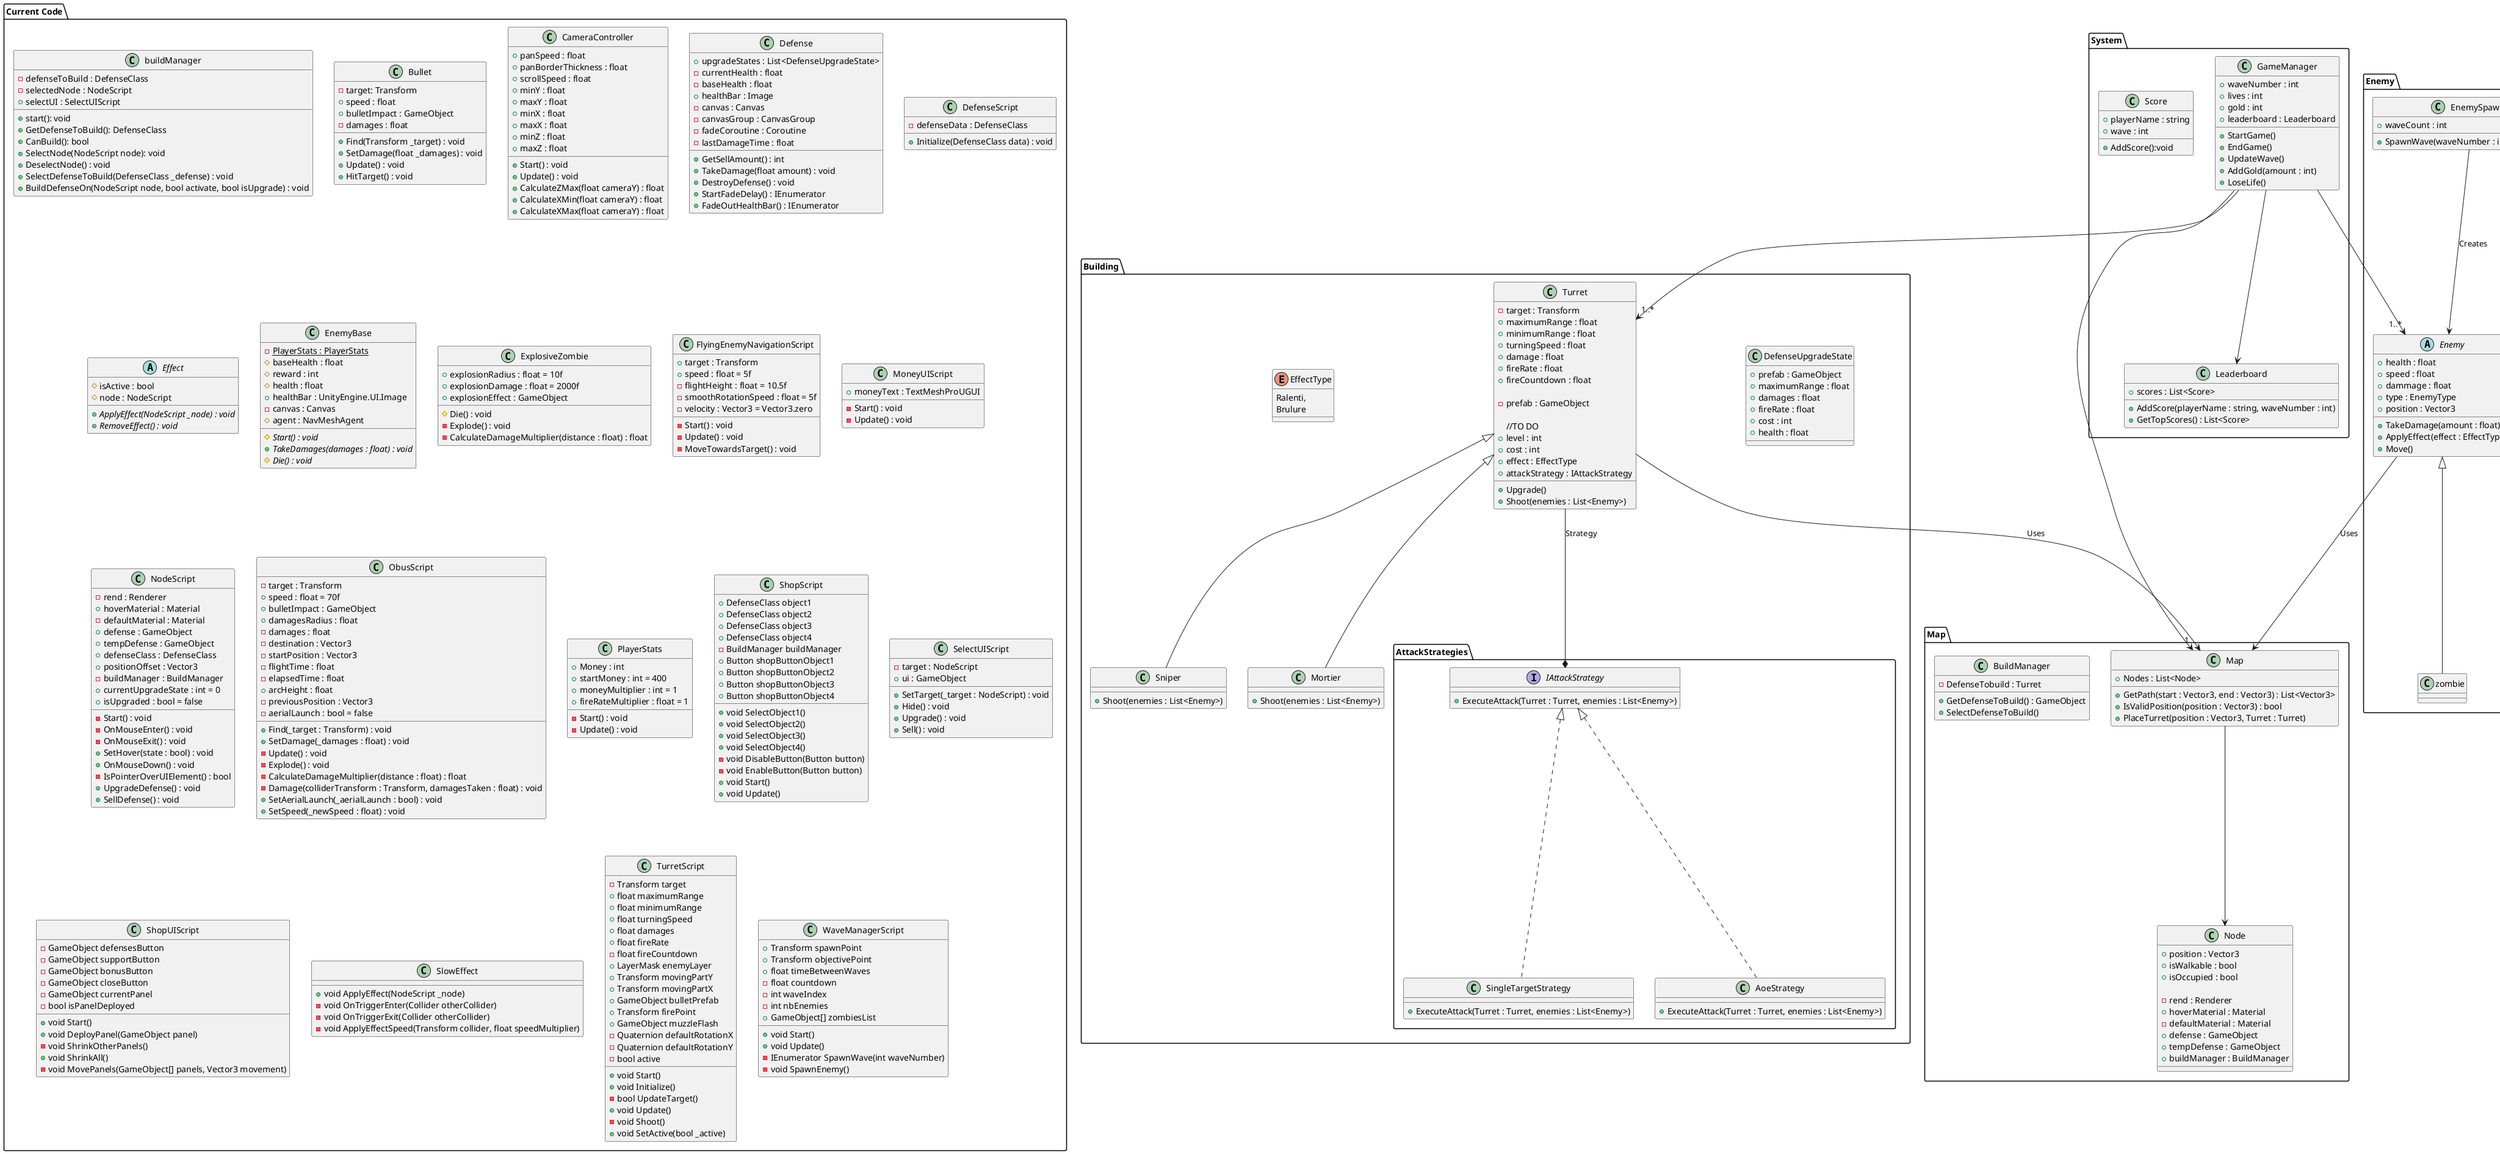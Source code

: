 ﻿@startuml "TurretDefense"

package "System" {
    class GameManager {
        + waveNumber : int
        + lives : int
        + gold : int
        + leaderboard : Leaderboard
        + StartGame()
        + EndGame()
        + UpdateWave()
        + AddGold(amount : int)
        + LoseLife()
    }

    class Leaderboard {
        + scores : List<Score>
        + AddScore(playerName : string, waveNumber : int)
        + GetTopScores() : List<Score>
    }

    class Score {
        + playerName : string
        + wave : int
        + AddScore():void
    }

    GameManager --> Leaderboard
}

package "Current Code" {
    class buildManager {
        - defenseToBuild : DefenseClass
        - selectedNode : NodeScript
        + selectUI : SelectUIScript

        + start(): void
        + GetDefenseToBuild(): DefenseClass
        + CanBuild(): bool
        + SelectNode(NodeScript node): void
        + DeselectNode() : void
        + SelectDefenseToBuild(DefenseClass _defense) : void
        + BuildDefenseOn(NodeScript node, bool activate, bool isUpgrade) : void 
    }

    class Bullet {
        - target: Transform 
        + speed : float 
        + bulletImpact : GameObject 
        - damages : float 

        + Find(Transform _target) : void 
        + SetDamage(float _damages) : void 
        + Update() : void
        + HitTarget() : void
    }

    class CameraController {
        + panSpeed : float
        + panBorderThickness : float
        + scrollSpeed : float
        + minY : float
        + maxY : float
        + minX : float
        + maxX : float
        + minZ : float
        + maxZ : float

        + Start() : void
        + Update() : void
        + CalculateZMax(float cameraY) : float 
        + CalculateXMin(float cameraY) : float
        + CalculateXMax(float cameraY) : float
    }

    class Defense {
        + upgradeStates : List<DefenseUpgradeState>
        + GetSellAmount() : int
        - currentHealth : float 
        - baseHealth : float 
        + healthBar : Image
        - canvas : Canvas 
        - canvasGroup : CanvasGroup 
        - fadeCoroutine : Coroutine 
        - lastDamageTime : float

        + TakeDamage(float amount) : void 
        + DestroyDefense() : void 
        + StartFadeDelay() : IEnumerator 
        + FadeOutHealthBar() : IEnumerator 
    }

    class DefenseScript {
        - defenseData : DefenseClass 
        + Initialize(DefenseClass data) : void 
    }

    abstract class Effect {
        # isActive : bool 
        # node : NodeScript 

        + {abstract} ApplyEffect(NodeScript _node) : void
        + {abstract} RemoveEffect() : void
    }

    class EnemyBase {
        - {static} PlayerStats : PlayerStats
        # baseHealth : float
        # reward : int
        # health : float
        + healthBar : UnityEngine.UI.Image
        - canvas : Canvas
        # agent : NavMeshAgent

        # {abstract} Start() : void
        + {abstract} TakeDamages(damages : float) : void
        # {abstract} Die() : void
    }

    class ExplosiveZombie {
        + explosionRadius : float = 10f
        + explosionDamage : float = 2000f
        + explosionEffect : GameObject

        # Die() : void
        - Explode() : void
        - CalculateDamageMultiplier(distance : float) : float
    }

    class FlyingEnemyNavigationScript {
        + target : Transform
        + speed : float = 5f
        - flightHeight : float = 10.5f
        - smoothRotationSpeed : float = 5f
        - velocity : Vector3 = Vector3.zero

        - Start() : void
        - Update() : void
        - MoveTowardsTarget() : void
    }

    class MoneyUIScript {
        + moneyText : TextMeshProUGUI

        - Start() : void
        - Update() : void
    }
    class NodeScript {
        - rend : Renderer
        + hoverMaterial : Material
        - defaultMaterial : Material
        + defense : GameObject
        + tempDefense : GameObject
        + defenseClass : DefenseClass
        + positionOffset : Vector3
        - buildManager : BuildManager
        + currentUpgradeState : int = 0
        + isUpgraded : bool = false

        - Start() : void
        - OnMouseEnter() : void
        - OnMouseExit() : void
        + SetHover(state : bool) : void
        + OnMouseDown() : void
        - IsPointerOverUIElement() : bool
        + UpgradeDefense() : void
        + SellDefense() : void
    }

    class ObusScript {
        - target : Transform
        + speed : float = 70f
        + bulletImpact : GameObject
        + damagesRadius : float
        - damages : float
        - destination : Vector3
        - startPosition : Vector3
        - flightTime : float
        - elapsedTime : float
        + arcHeight : float
        - previousPosition : Vector3
        - aerialLaunch : bool = false

        + Find(_target : Transform) : void
        + SetDamage(_damages : float) : void
        - Update() : void
        - Explode() : void
        - CalculateDamageMultiplier(distance : float) : float
        - Damage(colliderTransform : Transform, damagesTaken : float) : void
        + SetAerialLaunch(_aerialLaunch : bool) : void
        + SetSpeed(_newSpeed : float) : void
    }

    class PlayerStats {
        + Money : int
        + startMoney : int = 400
        + moneyMultiplier : int = 1
        + fireRateMultiplier : float = 1

        - Start() : void
        - Update() : void
    }

    class ShopScript {
        +DefenseClass object1
        +DefenseClass object2
        +DefenseClass object3
        +DefenseClass object4
        -BuildManager buildManager
        +Button shopButtonObject1
        +Button shopButtonObject2
        +Button shopButtonObject3
        +Button shopButtonObject4

        +void SelectObject1()
        +void SelectObject2()
        +void SelectObject3()
        +void SelectObject4()
        -void DisableButton(Button button)
        -void EnableButton(Button button)
        +void Start()
        +void Update()
    }

    class SelectUIScript {
        - target : NodeScript
        + ui : GameObject

        + SetTarget(_target : NodeScript) : void
        + Hide() : void
        + Upgrade() : void
        + Sell() : void
    }

    class ShopUIScript {
        -GameObject defensesButton
        -GameObject supportButton
        -GameObject bonusButton
        -GameObject closeButton
        -GameObject currentPanel
        -bool isPanelDeployed
        +void Start()
        +void DeployPanel(GameObject panel)
        -void ShrinkOtherPanels()
        +void ShrinkAll()
        -void MovePanels(GameObject[] panels, Vector3 movement)
    }

    class SlowEffect {
        +void ApplyEffect(NodeScript _node)
        -void OnTriggerEnter(Collider otherCollider)
        -void OnTriggerExit(Collider otherCollider)
        -void ApplyEffectSpeed(Transform collider, float speedMultiplier)
    }

    class TurretScript {
        -Transform target
        +float maximumRange
        +float minimumRange
        +float turningSpeed
        +float damages
        +float fireRate
        -float fireCountdown
        +LayerMask enemyLayer
        +Transform movingPartY
        +Transform movingPartX
        +GameObject bulletPrefab
        +Transform firePoint
        +GameObject muzzleFlash
        -Quaternion defaultRotationX
        -Quaternion defaultRotationY
        -bool active
        +void Start()
        +void Initialize()
        -bool UpdateTarget()
        +void Update()
        -void Shoot()
        +void SetActive(bool _active)
    }

    class WaveManagerScript {
        +Transform spawnPoint
        +Transform objectivePoint
        +float timeBetweenWaves
        -float countdown
        -int waveIndex
        -int nbEnemies
        +GameObject[] zombiesList
        +void Start()
        +void Update()
        -IEnumerator SpawnWave(int waveNumber)
        -void SpawnEnemy()
    }
}

package "Building" {
    package "AttackStrategies" {
        interface IAttackStrategy {
            + ExecuteAttack(Turret : Turret, enemies : List<Enemy>)
        }

        class SingleTargetStrategy implements IAttackStrategy {
            + ExecuteAttack(Turret : Turret, enemies : List<Enemy>)
        }

        class AoeStrategy implements IAttackStrategy {
            + ExecuteAttack(Turret : Turret, enemies : List<Enemy>)
        }
    }

    

    class DefenseUpgradeState{
        + prefab : GameObject    
        + maximumRange : float   
        + damages : float
        + fireRate : float     
        + cost : int
        + health : float
    }

    class Turret {
        - target : Transform
        + maximumRange : float
        + minimumRange : float
        + turningSpeed : float
        + damage : float
        + fireRate : float
        + fireCountdown : float 

        - prefab : GameObject

        //TO DO
        + level : int
        + cost : int
        + effect : EffectType
        + attackStrategy : IAttackStrategy
        + Upgrade()
        + Shoot(enemies : List<Enemy>)
    }

    class Sniper extends Turret {
        + Shoot(enemies : List<Enemy>)
    }

    class Mortier extends Turret {
        + Shoot(enemies : List<Enemy>)
    }

    enum EffectType {
        Ralenti,
        Brulure
    }

    Turret --* AttackStrategies.IAttackStrategy : Strategy
}

package "Enemy" {
    abstract class Enemy {
        + health : float
        + speed : float
        + dammage : float
        + type : EnemyType 
        + position : Vector3
        + TakeDamage(amount : float)
        + ApplyEffect(effect : EffectType)
        + Move()
    }

    class zombie extends Enemy {}


    enum EnemyType {
        Feu,
        Glace
    }

    class EnemySpawner {
        + waveCount : int
        + SpawnWave(waveNumber : int) : List<Enemy>
    }
}

package "Map" {
    class Map {
        + Nodes : List<Node>
        + GetPath(start : Vector3, end : Vector3) : List<Vector3>
        + IsValidPosition(position : Vector3) : bool
        + PlaceTurret(position : Vector3, Turret : Turret)
    }

    class Node {
        + position : Vector3
        + isWalkable : bool
        + isOccupied : bool

        - rend : Renderer 
        + hoverMaterial : Material
        - defaultMaterial : Material
        + defense : GameObject 
        + tempDefense : GameObject 
        + buildManager : BuildManager
    }

    class BuildManager {
        - DefenseTobuild : Turret

        + GetDefenseToBuild() : GameObject
        + SelectDefenseToBuild()
    }

    Map --> Node
}

GameManager --> "1..*" Building.Turret
GameManager --> "1..*" Enemy.Enemy
GameManager --> "1" Map.Map

Building.Turret --> Map.Map : Uses
Enemy.Enemy --> Map.Map : Uses
EnemySpawner --> Enemy.Enemy : Creates

@enduml
```
Abstract factory pour le shop

